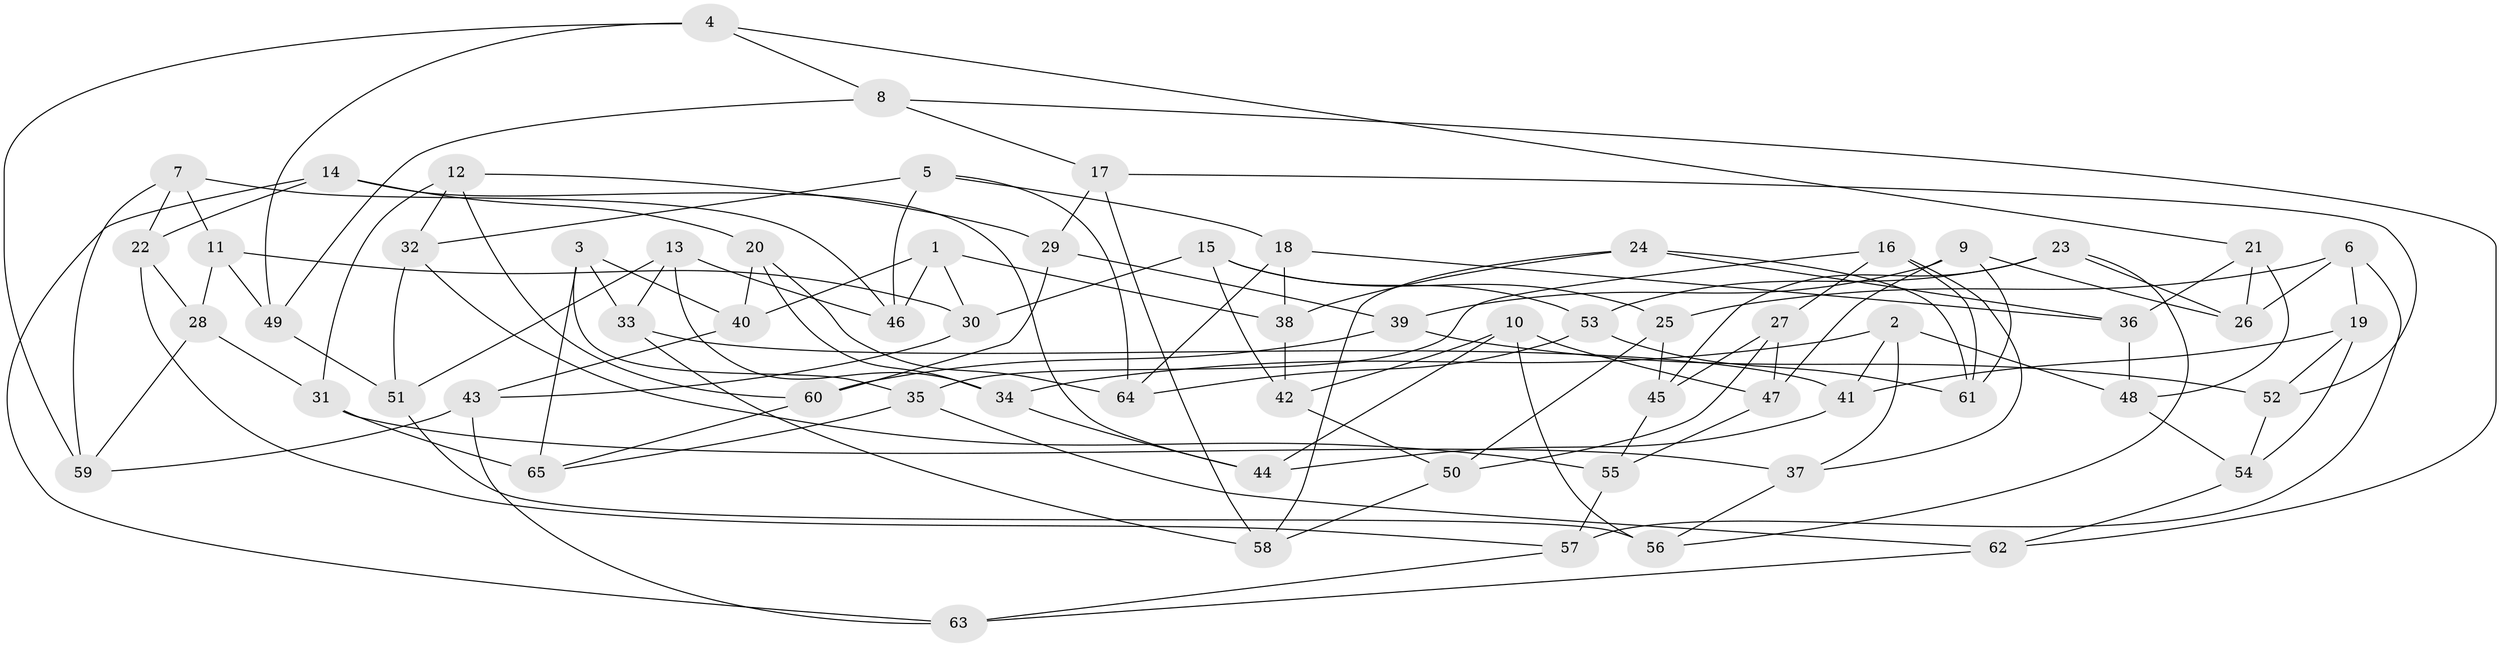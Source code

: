 // coarse degree distribution, {4: 0.2894736842105263, 5: 0.2894736842105263, 6: 0.39473684210526316, 3: 0.02631578947368421}
// Generated by graph-tools (version 1.1) at 2025/52/02/27/25 19:52:34]
// undirected, 65 vertices, 130 edges
graph export_dot {
graph [start="1"]
  node [color=gray90,style=filled];
  1;
  2;
  3;
  4;
  5;
  6;
  7;
  8;
  9;
  10;
  11;
  12;
  13;
  14;
  15;
  16;
  17;
  18;
  19;
  20;
  21;
  22;
  23;
  24;
  25;
  26;
  27;
  28;
  29;
  30;
  31;
  32;
  33;
  34;
  35;
  36;
  37;
  38;
  39;
  40;
  41;
  42;
  43;
  44;
  45;
  46;
  47;
  48;
  49;
  50;
  51;
  52;
  53;
  54;
  55;
  56;
  57;
  58;
  59;
  60;
  61;
  62;
  63;
  64;
  65;
  1 -- 40;
  1 -- 46;
  1 -- 30;
  1 -- 38;
  2 -- 37;
  2 -- 34;
  2 -- 41;
  2 -- 48;
  3 -- 35;
  3 -- 33;
  3 -- 40;
  3 -- 65;
  4 -- 21;
  4 -- 49;
  4 -- 59;
  4 -- 8;
  5 -- 64;
  5 -- 32;
  5 -- 46;
  5 -- 18;
  6 -- 19;
  6 -- 57;
  6 -- 25;
  6 -- 26;
  7 -- 11;
  7 -- 22;
  7 -- 59;
  7 -- 46;
  8 -- 17;
  8 -- 62;
  8 -- 49;
  9 -- 26;
  9 -- 39;
  9 -- 61;
  9 -- 47;
  10 -- 56;
  10 -- 42;
  10 -- 44;
  10 -- 47;
  11 -- 30;
  11 -- 49;
  11 -- 28;
  12 -- 29;
  12 -- 31;
  12 -- 60;
  12 -- 32;
  13 -- 51;
  13 -- 34;
  13 -- 33;
  13 -- 46;
  14 -- 44;
  14 -- 22;
  14 -- 20;
  14 -- 63;
  15 -- 42;
  15 -- 30;
  15 -- 25;
  15 -- 53;
  16 -- 27;
  16 -- 61;
  16 -- 35;
  16 -- 37;
  17 -- 29;
  17 -- 58;
  17 -- 52;
  18 -- 38;
  18 -- 36;
  18 -- 64;
  19 -- 54;
  19 -- 52;
  19 -- 41;
  20 -- 34;
  20 -- 40;
  20 -- 64;
  21 -- 36;
  21 -- 26;
  21 -- 48;
  22 -- 57;
  22 -- 28;
  23 -- 45;
  23 -- 26;
  23 -- 56;
  23 -- 53;
  24 -- 61;
  24 -- 58;
  24 -- 36;
  24 -- 38;
  25 -- 50;
  25 -- 45;
  27 -- 45;
  27 -- 47;
  27 -- 50;
  28 -- 59;
  28 -- 31;
  29 -- 60;
  29 -- 39;
  30 -- 43;
  31 -- 37;
  31 -- 65;
  32 -- 55;
  32 -- 51;
  33 -- 58;
  33 -- 41;
  34 -- 44;
  35 -- 62;
  35 -- 65;
  36 -- 48;
  37 -- 56;
  38 -- 42;
  39 -- 52;
  39 -- 60;
  40 -- 43;
  41 -- 44;
  42 -- 50;
  43 -- 59;
  43 -- 63;
  45 -- 55;
  47 -- 55;
  48 -- 54;
  49 -- 51;
  50 -- 58;
  51 -- 56;
  52 -- 54;
  53 -- 64;
  53 -- 61;
  54 -- 62;
  55 -- 57;
  57 -- 63;
  60 -- 65;
  62 -- 63;
}
